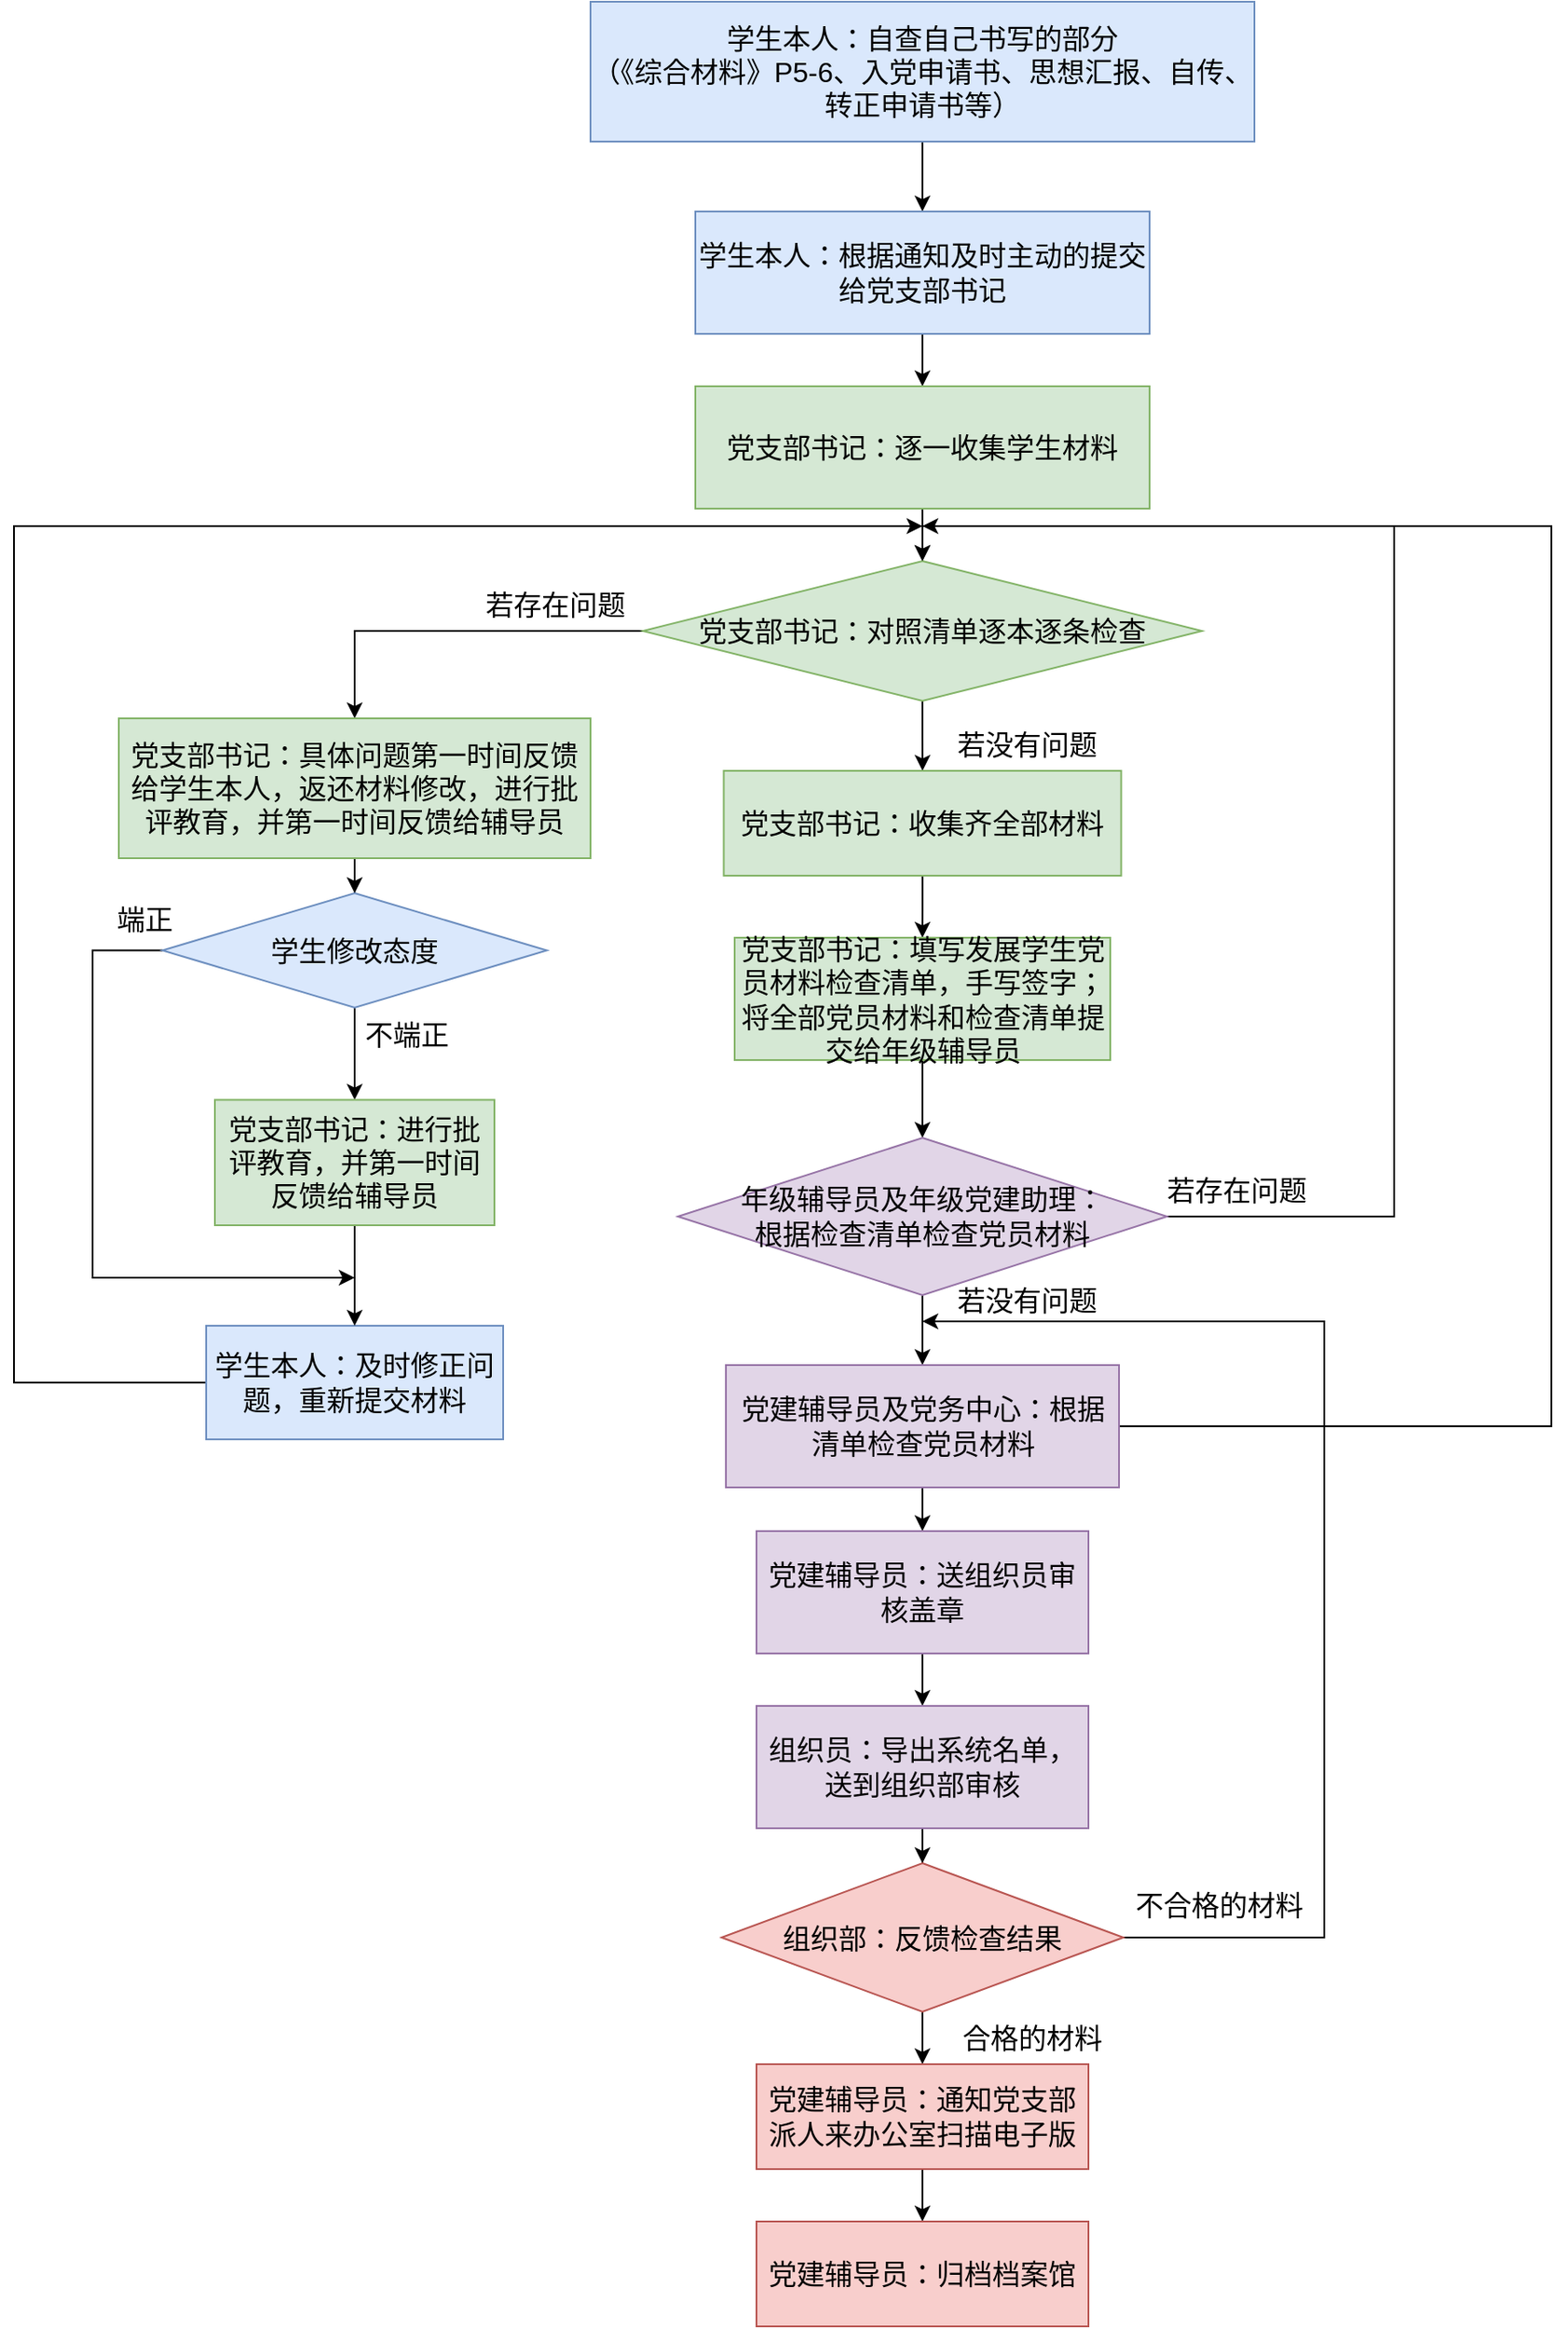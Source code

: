 <mxfile version="22.0.4" type="github">
  <diagram name="第 1 页" id="0DYLWyX5WjLoP0oHaxIj">
    <mxGraphModel dx="2138" dy="763" grid="1" gridSize="10" guides="1" tooltips="1" connect="1" arrows="1" fold="1" page="1" pageScale="1" pageWidth="827" pageHeight="1169" math="0" shadow="0">
      <root>
        <mxCell id="0" />
        <mxCell id="1" parent="0" />
        <mxCell id="AE5ZFtnx0VI7tvl8tYGL-7" value="" style="edgeStyle=orthogonalEdgeStyle;rounded=0;orthogonalLoop=1;jettySize=auto;html=1;" edge="1" parent="1" source="AE5ZFtnx0VI7tvl8tYGL-1" target="AE5ZFtnx0VI7tvl8tYGL-6">
          <mxGeometry relative="1" as="geometry" />
        </mxCell>
        <mxCell id="AE5ZFtnx0VI7tvl8tYGL-1" value="&lt;font style=&quot;font-size: 16px;&quot;&gt;学生本人：自查自己书写的部分&lt;br&gt;（《综合材料》P5-6、入党申请书、思想汇报、自传、转正申请书等）&lt;/font&gt;" style="rounded=0;whiteSpace=wrap;html=1;fillColor=#dae8fc;strokeColor=#6c8ebf;" vertex="1" parent="1">
          <mxGeometry x="240" y="30" width="380" height="80" as="geometry" />
        </mxCell>
        <mxCell id="AE5ZFtnx0VI7tvl8tYGL-11" value="" style="edgeStyle=orthogonalEdgeStyle;rounded=0;orthogonalLoop=1;jettySize=auto;html=1;" edge="1" parent="1" source="AE5ZFtnx0VI7tvl8tYGL-6" target="AE5ZFtnx0VI7tvl8tYGL-10">
          <mxGeometry relative="1" as="geometry" />
        </mxCell>
        <mxCell id="AE5ZFtnx0VI7tvl8tYGL-6" value="&lt;span style=&quot;font-size: 16px;&quot;&gt;学生本人：根据通知及时主动的提交给党支部书记&lt;/span&gt;" style="rounded=0;whiteSpace=wrap;html=1;fillColor=#dae8fc;strokeColor=#6c8ebf;" vertex="1" parent="1">
          <mxGeometry x="300" y="150" width="260" height="70" as="geometry" />
        </mxCell>
        <mxCell id="AE5ZFtnx0VI7tvl8tYGL-16" value="" style="edgeStyle=orthogonalEdgeStyle;rounded=0;orthogonalLoop=1;jettySize=auto;html=1;" edge="1" parent="1" source="AE5ZFtnx0VI7tvl8tYGL-10" target="AE5ZFtnx0VI7tvl8tYGL-14">
          <mxGeometry relative="1" as="geometry" />
        </mxCell>
        <mxCell id="AE5ZFtnx0VI7tvl8tYGL-10" value="&lt;span style=&quot;font-size: 16px;&quot;&gt;党支部书记：逐一收集学生材料&lt;/span&gt;" style="rounded=0;whiteSpace=wrap;html=1;fillColor=#d5e8d4;strokeColor=#82b366;" vertex="1" parent="1">
          <mxGeometry x="300" y="250" width="260" height="70" as="geometry" />
        </mxCell>
        <mxCell id="AE5ZFtnx0VI7tvl8tYGL-55" style="edgeStyle=orthogonalEdgeStyle;rounded=0;orthogonalLoop=1;jettySize=auto;html=1;exitX=0;exitY=0.5;exitDx=0;exitDy=0;entryX=0.5;entryY=0;entryDx=0;entryDy=0;" edge="1" parent="1" source="AE5ZFtnx0VI7tvl8tYGL-14" target="AE5ZFtnx0VI7tvl8tYGL-49">
          <mxGeometry relative="1" as="geometry">
            <mxPoint x="60" y="430" as="targetPoint" />
            <Array as="points">
              <mxPoint x="105" y="390" />
            </Array>
          </mxGeometry>
        </mxCell>
        <mxCell id="AE5ZFtnx0VI7tvl8tYGL-91" value="" style="edgeStyle=orthogonalEdgeStyle;rounded=0;orthogonalLoop=1;jettySize=auto;html=1;" edge="1" parent="1" source="AE5ZFtnx0VI7tvl8tYGL-14" target="AE5ZFtnx0VI7tvl8tYGL-31">
          <mxGeometry relative="1" as="geometry" />
        </mxCell>
        <mxCell id="AE5ZFtnx0VI7tvl8tYGL-14" value="&lt;font style=&quot;font-size: 16px;&quot;&gt;党支部书记：对照清单逐本逐条检查&lt;/font&gt;" style="rhombus;whiteSpace=wrap;html=1;fillColor=#d5e8d4;strokeColor=#82b366;rounded=0;" vertex="1" parent="1">
          <mxGeometry x="270" y="350" width="320" height="80" as="geometry" />
        </mxCell>
        <mxCell id="AE5ZFtnx0VI7tvl8tYGL-30" value="&lt;font style=&quot;font-size: 16px;&quot;&gt;若没有问题&lt;/font&gt;" style="text;html=1;strokeColor=none;fillColor=none;align=center;verticalAlign=middle;whiteSpace=wrap;rounded=0;" vertex="1" parent="1">
          <mxGeometry x="440" y="440" width="100" height="30" as="geometry" />
        </mxCell>
        <mxCell id="AE5ZFtnx0VI7tvl8tYGL-93" value="" style="edgeStyle=orthogonalEdgeStyle;rounded=0;orthogonalLoop=1;jettySize=auto;html=1;" edge="1" parent="1" source="AE5ZFtnx0VI7tvl8tYGL-31" target="AE5ZFtnx0VI7tvl8tYGL-33">
          <mxGeometry relative="1" as="geometry" />
        </mxCell>
        <mxCell id="AE5ZFtnx0VI7tvl8tYGL-31" value="&lt;font style=&quot;font-size: 16px;&quot;&gt;党支部书记：收集齐全部材料&lt;/font&gt;" style="whiteSpace=wrap;html=1;fillColor=#d5e8d4;strokeColor=#82b366;rounded=0;" vertex="1" parent="1">
          <mxGeometry x="316.25" y="470" width="227.5" height="60" as="geometry" />
        </mxCell>
        <mxCell id="AE5ZFtnx0VI7tvl8tYGL-94" value="" style="edgeStyle=orthogonalEdgeStyle;rounded=0;orthogonalLoop=1;jettySize=auto;html=1;" edge="1" parent="1" source="AE5ZFtnx0VI7tvl8tYGL-33" target="AE5ZFtnx0VI7tvl8tYGL-38">
          <mxGeometry relative="1" as="geometry" />
        </mxCell>
        <mxCell id="AE5ZFtnx0VI7tvl8tYGL-33" value="&lt;font style=&quot;font-size: 16px;&quot;&gt;党支部书记：填写发展学生党员材料检查清单，手写签字；将全部党员材料和检查清单提交给年级辅导员&lt;/font&gt;" style="whiteSpace=wrap;html=1;fillColor=#d5e8d4;strokeColor=#82b366;rounded=0;" vertex="1" parent="1">
          <mxGeometry x="322.5" y="565.5" width="215" height="70" as="geometry" />
        </mxCell>
        <mxCell id="AE5ZFtnx0VI7tvl8tYGL-44" value="" style="edgeStyle=orthogonalEdgeStyle;rounded=0;orthogonalLoop=1;jettySize=auto;html=1;" edge="1" parent="1" source="AE5ZFtnx0VI7tvl8tYGL-38" target="AE5ZFtnx0VI7tvl8tYGL-43">
          <mxGeometry relative="1" as="geometry" />
        </mxCell>
        <mxCell id="AE5ZFtnx0VI7tvl8tYGL-57" style="edgeStyle=orthogonalEdgeStyle;rounded=0;orthogonalLoop=1;jettySize=auto;html=1;exitX=1;exitY=0.5;exitDx=0;exitDy=0;entryX=0.5;entryY=0;entryDx=0;entryDy=0;" edge="1" parent="1" source="AE5ZFtnx0VI7tvl8tYGL-38" target="AE5ZFtnx0VI7tvl8tYGL-14">
          <mxGeometry relative="1" as="geometry">
            <mxPoint x="430" y="330" as="targetPoint" />
            <Array as="points">
              <mxPoint x="700" y="725" />
              <mxPoint x="700" y="330" />
              <mxPoint x="430" y="330" />
            </Array>
          </mxGeometry>
        </mxCell>
        <mxCell id="AE5ZFtnx0VI7tvl8tYGL-38" value="&lt;font style=&quot;font-size: 16px;&quot;&gt;年级辅导员及年级党建助理：&lt;br&gt;根据检查清单检查党员材料&lt;/font&gt;" style="rhombus;whiteSpace=wrap;html=1;fillColor=#e1d5e7;strokeColor=#9673a6;rounded=0;" vertex="1" parent="1">
          <mxGeometry x="290" y="680" width="280" height="90" as="geometry" />
        </mxCell>
        <mxCell id="AE5ZFtnx0VI7tvl8tYGL-60" value="" style="edgeStyle=orthogonalEdgeStyle;rounded=0;orthogonalLoop=1;jettySize=auto;html=1;" edge="1" parent="1" source="AE5ZFtnx0VI7tvl8tYGL-43" target="AE5ZFtnx0VI7tvl8tYGL-59">
          <mxGeometry relative="1" as="geometry" />
        </mxCell>
        <mxCell id="AE5ZFtnx0VI7tvl8tYGL-97" style="edgeStyle=orthogonalEdgeStyle;rounded=0;orthogonalLoop=1;jettySize=auto;html=1;exitX=1;exitY=0.5;exitDx=0;exitDy=0;" edge="1" parent="1" source="AE5ZFtnx0VI7tvl8tYGL-43">
          <mxGeometry relative="1" as="geometry">
            <mxPoint x="430" y="330" as="targetPoint" />
            <Array as="points">
              <mxPoint x="790" y="845" />
              <mxPoint x="790" y="330" />
            </Array>
          </mxGeometry>
        </mxCell>
        <mxCell id="AE5ZFtnx0VI7tvl8tYGL-43" value="&lt;font style=&quot;font-size: 16px;&quot;&gt;党建辅导员及党务中心：根据清单检查党员材料&lt;/font&gt;" style="whiteSpace=wrap;html=1;fillColor=#e1d5e7;strokeColor=#9673a6;rounded=0;" vertex="1" parent="1">
          <mxGeometry x="317.5" y="810" width="225" height="70" as="geometry" />
        </mxCell>
        <mxCell id="AE5ZFtnx0VI7tvl8tYGL-45" value="&lt;font style=&quot;font-size: 16px;&quot;&gt;若没有问题&lt;/font&gt;" style="text;html=1;strokeColor=none;fillColor=none;align=center;verticalAlign=middle;whiteSpace=wrap;rounded=0;" vertex="1" parent="1">
          <mxGeometry x="440" y="757.5" width="100" height="30" as="geometry" />
        </mxCell>
        <mxCell id="AE5ZFtnx0VI7tvl8tYGL-76" value="" style="edgeStyle=orthogonalEdgeStyle;rounded=0;orthogonalLoop=1;jettySize=auto;html=1;" edge="1" parent="1" source="AE5ZFtnx0VI7tvl8tYGL-49" target="AE5ZFtnx0VI7tvl8tYGL-75">
          <mxGeometry relative="1" as="geometry" />
        </mxCell>
        <mxCell id="AE5ZFtnx0VI7tvl8tYGL-49" value="&lt;font style=&quot;font-size: 16px;&quot;&gt;&lt;font style=&quot;font-size: 16px;&quot;&gt;党支部书记：具体问题第一时间反馈给学生本人，返还材料修改，&lt;/font&gt;进行批评教育，并第一时间反馈给辅导员&lt;/font&gt;" style="whiteSpace=wrap;html=1;fillColor=#d5e8d4;strokeColor=#82b366;rounded=0;" vertex="1" parent="1">
          <mxGeometry x="-30" y="440" width="270" height="80" as="geometry" />
        </mxCell>
        <mxCell id="AE5ZFtnx0VI7tvl8tYGL-50" value="&lt;font style=&quot;font-size: 16px;&quot;&gt;若存在问题&lt;/font&gt;" style="text;html=1;strokeColor=none;fillColor=none;align=center;verticalAlign=middle;whiteSpace=wrap;rounded=0;" vertex="1" parent="1">
          <mxGeometry x="170" y="360" width="100" height="30" as="geometry" />
        </mxCell>
        <mxCell id="AE5ZFtnx0VI7tvl8tYGL-81" style="edgeStyle=orthogonalEdgeStyle;rounded=0;orthogonalLoop=1;jettySize=auto;html=1;exitX=0;exitY=0.5;exitDx=0;exitDy=0;" edge="1" parent="1" source="AE5ZFtnx0VI7tvl8tYGL-53">
          <mxGeometry relative="1" as="geometry">
            <mxPoint x="430" y="330" as="targetPoint" />
            <Array as="points">
              <mxPoint x="-90" y="820" />
              <mxPoint x="-90" y="330" />
            </Array>
          </mxGeometry>
        </mxCell>
        <mxCell id="AE5ZFtnx0VI7tvl8tYGL-53" value="&lt;font style=&quot;font-size: 16px;&quot;&gt;学生本人：及时修正问题，重新提交材料&lt;/font&gt;" style="rounded=0;whiteSpace=wrap;html=1;fillColor=#dae8fc;strokeColor=#6c8ebf;" vertex="1" parent="1">
          <mxGeometry x="20" y="787.5" width="170" height="65" as="geometry" />
        </mxCell>
        <mxCell id="AE5ZFtnx0VI7tvl8tYGL-58" value="&lt;font style=&quot;font-size: 16px;&quot;&gt;若存在问题&lt;/font&gt;" style="text;html=1;strokeColor=none;fillColor=none;align=center;verticalAlign=middle;whiteSpace=wrap;rounded=0;" vertex="1" parent="1">
          <mxGeometry x="560" y="695" width="100" height="30" as="geometry" />
        </mxCell>
        <mxCell id="AE5ZFtnx0VI7tvl8tYGL-62" value="" style="edgeStyle=orthogonalEdgeStyle;rounded=0;orthogonalLoop=1;jettySize=auto;html=1;" edge="1" parent="1" source="AE5ZFtnx0VI7tvl8tYGL-59" target="AE5ZFtnx0VI7tvl8tYGL-61">
          <mxGeometry relative="1" as="geometry" />
        </mxCell>
        <mxCell id="AE5ZFtnx0VI7tvl8tYGL-59" value="&lt;font style=&quot;font-size: 16px;&quot;&gt;党建辅导员：送组织员审核盖章&lt;/font&gt;" style="whiteSpace=wrap;html=1;fillColor=#e1d5e7;strokeColor=#9673a6;rounded=0;" vertex="1" parent="1">
          <mxGeometry x="335" y="905" width="190" height="70" as="geometry" />
        </mxCell>
        <mxCell id="AE5ZFtnx0VI7tvl8tYGL-67" value="" style="edgeStyle=orthogonalEdgeStyle;rounded=0;orthogonalLoop=1;jettySize=auto;html=1;" edge="1" parent="1" source="AE5ZFtnx0VI7tvl8tYGL-61" target="AE5ZFtnx0VI7tvl8tYGL-65">
          <mxGeometry relative="1" as="geometry" />
        </mxCell>
        <mxCell id="AE5ZFtnx0VI7tvl8tYGL-61" value="&lt;font style=&quot;font-size: 16px;&quot;&gt;组织员：导出系统名单，送到组织部审核&lt;/font&gt;" style="whiteSpace=wrap;html=1;fillColor=#e1d5e7;strokeColor=#9673a6;rounded=0;" vertex="1" parent="1">
          <mxGeometry x="335" y="1005" width="190" height="70" as="geometry" />
        </mxCell>
        <mxCell id="AE5ZFtnx0VI7tvl8tYGL-69" value="" style="edgeStyle=orthogonalEdgeStyle;rounded=0;orthogonalLoop=1;jettySize=auto;html=1;" edge="1" parent="1" source="AE5ZFtnx0VI7tvl8tYGL-65" target="AE5ZFtnx0VI7tvl8tYGL-68">
          <mxGeometry relative="1" as="geometry" />
        </mxCell>
        <mxCell id="AE5ZFtnx0VI7tvl8tYGL-73" style="edgeStyle=orthogonalEdgeStyle;rounded=0;orthogonalLoop=1;jettySize=auto;html=1;exitX=1;exitY=0.5;exitDx=0;exitDy=0;" edge="1" parent="1" source="AE5ZFtnx0VI7tvl8tYGL-65">
          <mxGeometry relative="1" as="geometry">
            <mxPoint x="430" y="785" as="targetPoint" />
            <Array as="points">
              <mxPoint x="660" y="1138" />
              <mxPoint x="660" y="785" />
            </Array>
          </mxGeometry>
        </mxCell>
        <mxCell id="AE5ZFtnx0VI7tvl8tYGL-65" value="&lt;font style=&quot;font-size: 16px;&quot;&gt;组织部：反馈检查结果&lt;/font&gt;" style="rhombus;whiteSpace=wrap;html=1;fillColor=#f8cecc;strokeColor=#b85450;rounded=0;" vertex="1" parent="1">
          <mxGeometry x="315" y="1095" width="230" height="85" as="geometry" />
        </mxCell>
        <mxCell id="AE5ZFtnx0VI7tvl8tYGL-71" value="" style="edgeStyle=orthogonalEdgeStyle;rounded=0;orthogonalLoop=1;jettySize=auto;html=1;" edge="1" parent="1" source="AE5ZFtnx0VI7tvl8tYGL-68" target="AE5ZFtnx0VI7tvl8tYGL-70">
          <mxGeometry relative="1" as="geometry" />
        </mxCell>
        <mxCell id="AE5ZFtnx0VI7tvl8tYGL-68" value="&lt;font style=&quot;font-size: 16px;&quot;&gt;党建辅导员：通知党支部派人来办公室扫描电子版&lt;/font&gt;" style="whiteSpace=wrap;html=1;fillColor=#f8cecc;strokeColor=#b85450;rounded=0;" vertex="1" parent="1">
          <mxGeometry x="335" y="1210" width="190" height="60" as="geometry" />
        </mxCell>
        <mxCell id="AE5ZFtnx0VI7tvl8tYGL-70" value="&lt;font style=&quot;font-size: 16px;&quot;&gt;党建辅导员：归档档案馆&lt;/font&gt;" style="whiteSpace=wrap;html=1;fillColor=#f8cecc;strokeColor=#b85450;rounded=0;" vertex="1" parent="1">
          <mxGeometry x="335" y="1300" width="190" height="60" as="geometry" />
        </mxCell>
        <mxCell id="AE5ZFtnx0VI7tvl8tYGL-72" value="&lt;span style=&quot;font-size: 16px;&quot;&gt;合格的材料&lt;/span&gt;" style="text;html=1;strokeColor=none;fillColor=none;align=center;verticalAlign=middle;whiteSpace=wrap;rounded=0;" vertex="1" parent="1">
          <mxGeometry x="442.5" y="1180" width="100" height="30" as="geometry" />
        </mxCell>
        <mxCell id="AE5ZFtnx0VI7tvl8tYGL-74" value="&lt;span style=&quot;font-size: 16px;&quot;&gt;不合格的材料&lt;/span&gt;" style="text;html=1;strokeColor=none;fillColor=none;align=center;verticalAlign=middle;whiteSpace=wrap;rounded=0;" vertex="1" parent="1">
          <mxGeometry x="550" y="1104" width="100" height="30" as="geometry" />
        </mxCell>
        <mxCell id="AE5ZFtnx0VI7tvl8tYGL-83" value="" style="edgeStyle=orthogonalEdgeStyle;rounded=0;orthogonalLoop=1;jettySize=auto;html=1;" edge="1" parent="1" source="AE5ZFtnx0VI7tvl8tYGL-75" target="AE5ZFtnx0VI7tvl8tYGL-82">
          <mxGeometry relative="1" as="geometry" />
        </mxCell>
        <mxCell id="AE5ZFtnx0VI7tvl8tYGL-87" style="edgeStyle=orthogonalEdgeStyle;rounded=0;orthogonalLoop=1;jettySize=auto;html=1;exitX=0;exitY=0.5;exitDx=0;exitDy=0;" edge="1" parent="1" source="AE5ZFtnx0VI7tvl8tYGL-75">
          <mxGeometry relative="1" as="geometry">
            <mxPoint x="105" y="760" as="targetPoint" />
            <Array as="points">
              <mxPoint x="-45" y="573" />
              <mxPoint x="-45" y="760" />
            </Array>
          </mxGeometry>
        </mxCell>
        <mxCell id="AE5ZFtnx0VI7tvl8tYGL-75" value="&lt;font style=&quot;font-size: 16px;&quot;&gt;学生修改态度&lt;/font&gt;" style="rhombus;whiteSpace=wrap;html=1;fillColor=#dae8fc;strokeColor=#6c8ebf;rounded=0;" vertex="1" parent="1">
          <mxGeometry x="-5" y="540" width="220" height="65.5" as="geometry" />
        </mxCell>
        <mxCell id="AE5ZFtnx0VI7tvl8tYGL-79" value="&lt;font style=&quot;font-size: 16px;&quot;&gt;端正&lt;/font&gt;" style="text;html=1;strokeColor=none;fillColor=none;align=center;verticalAlign=middle;whiteSpace=wrap;rounded=0;" vertex="1" parent="1">
          <mxGeometry x="-65" y="540" width="100" height="30" as="geometry" />
        </mxCell>
        <mxCell id="AE5ZFtnx0VI7tvl8tYGL-86" style="edgeStyle=orthogonalEdgeStyle;rounded=0;orthogonalLoop=1;jettySize=auto;html=1;exitX=0.5;exitY=1;exitDx=0;exitDy=0;entryX=0.5;entryY=0;entryDx=0;entryDy=0;" edge="1" parent="1" source="AE5ZFtnx0VI7tvl8tYGL-82" target="AE5ZFtnx0VI7tvl8tYGL-53">
          <mxGeometry relative="1" as="geometry" />
        </mxCell>
        <mxCell id="AE5ZFtnx0VI7tvl8tYGL-82" value="&lt;font style=&quot;font-size: 16px;&quot;&gt;党支部书记：进行批评教育，并第一时间反馈给辅导员&lt;/font&gt;" style="whiteSpace=wrap;html=1;fillColor=#d5e8d4;strokeColor=#82b366;rounded=0;" vertex="1" parent="1">
          <mxGeometry x="25" y="658.25" width="160" height="71.75" as="geometry" />
        </mxCell>
        <mxCell id="AE5ZFtnx0VI7tvl8tYGL-85" value="&lt;font style=&quot;font-size: 16px;&quot;&gt;不端正&lt;/font&gt;" style="text;html=1;strokeColor=none;fillColor=none;align=center;verticalAlign=middle;whiteSpace=wrap;rounded=0;" vertex="1" parent="1">
          <mxGeometry x="85" y="605.5" width="100" height="30" as="geometry" />
        </mxCell>
      </root>
    </mxGraphModel>
  </diagram>
</mxfile>
